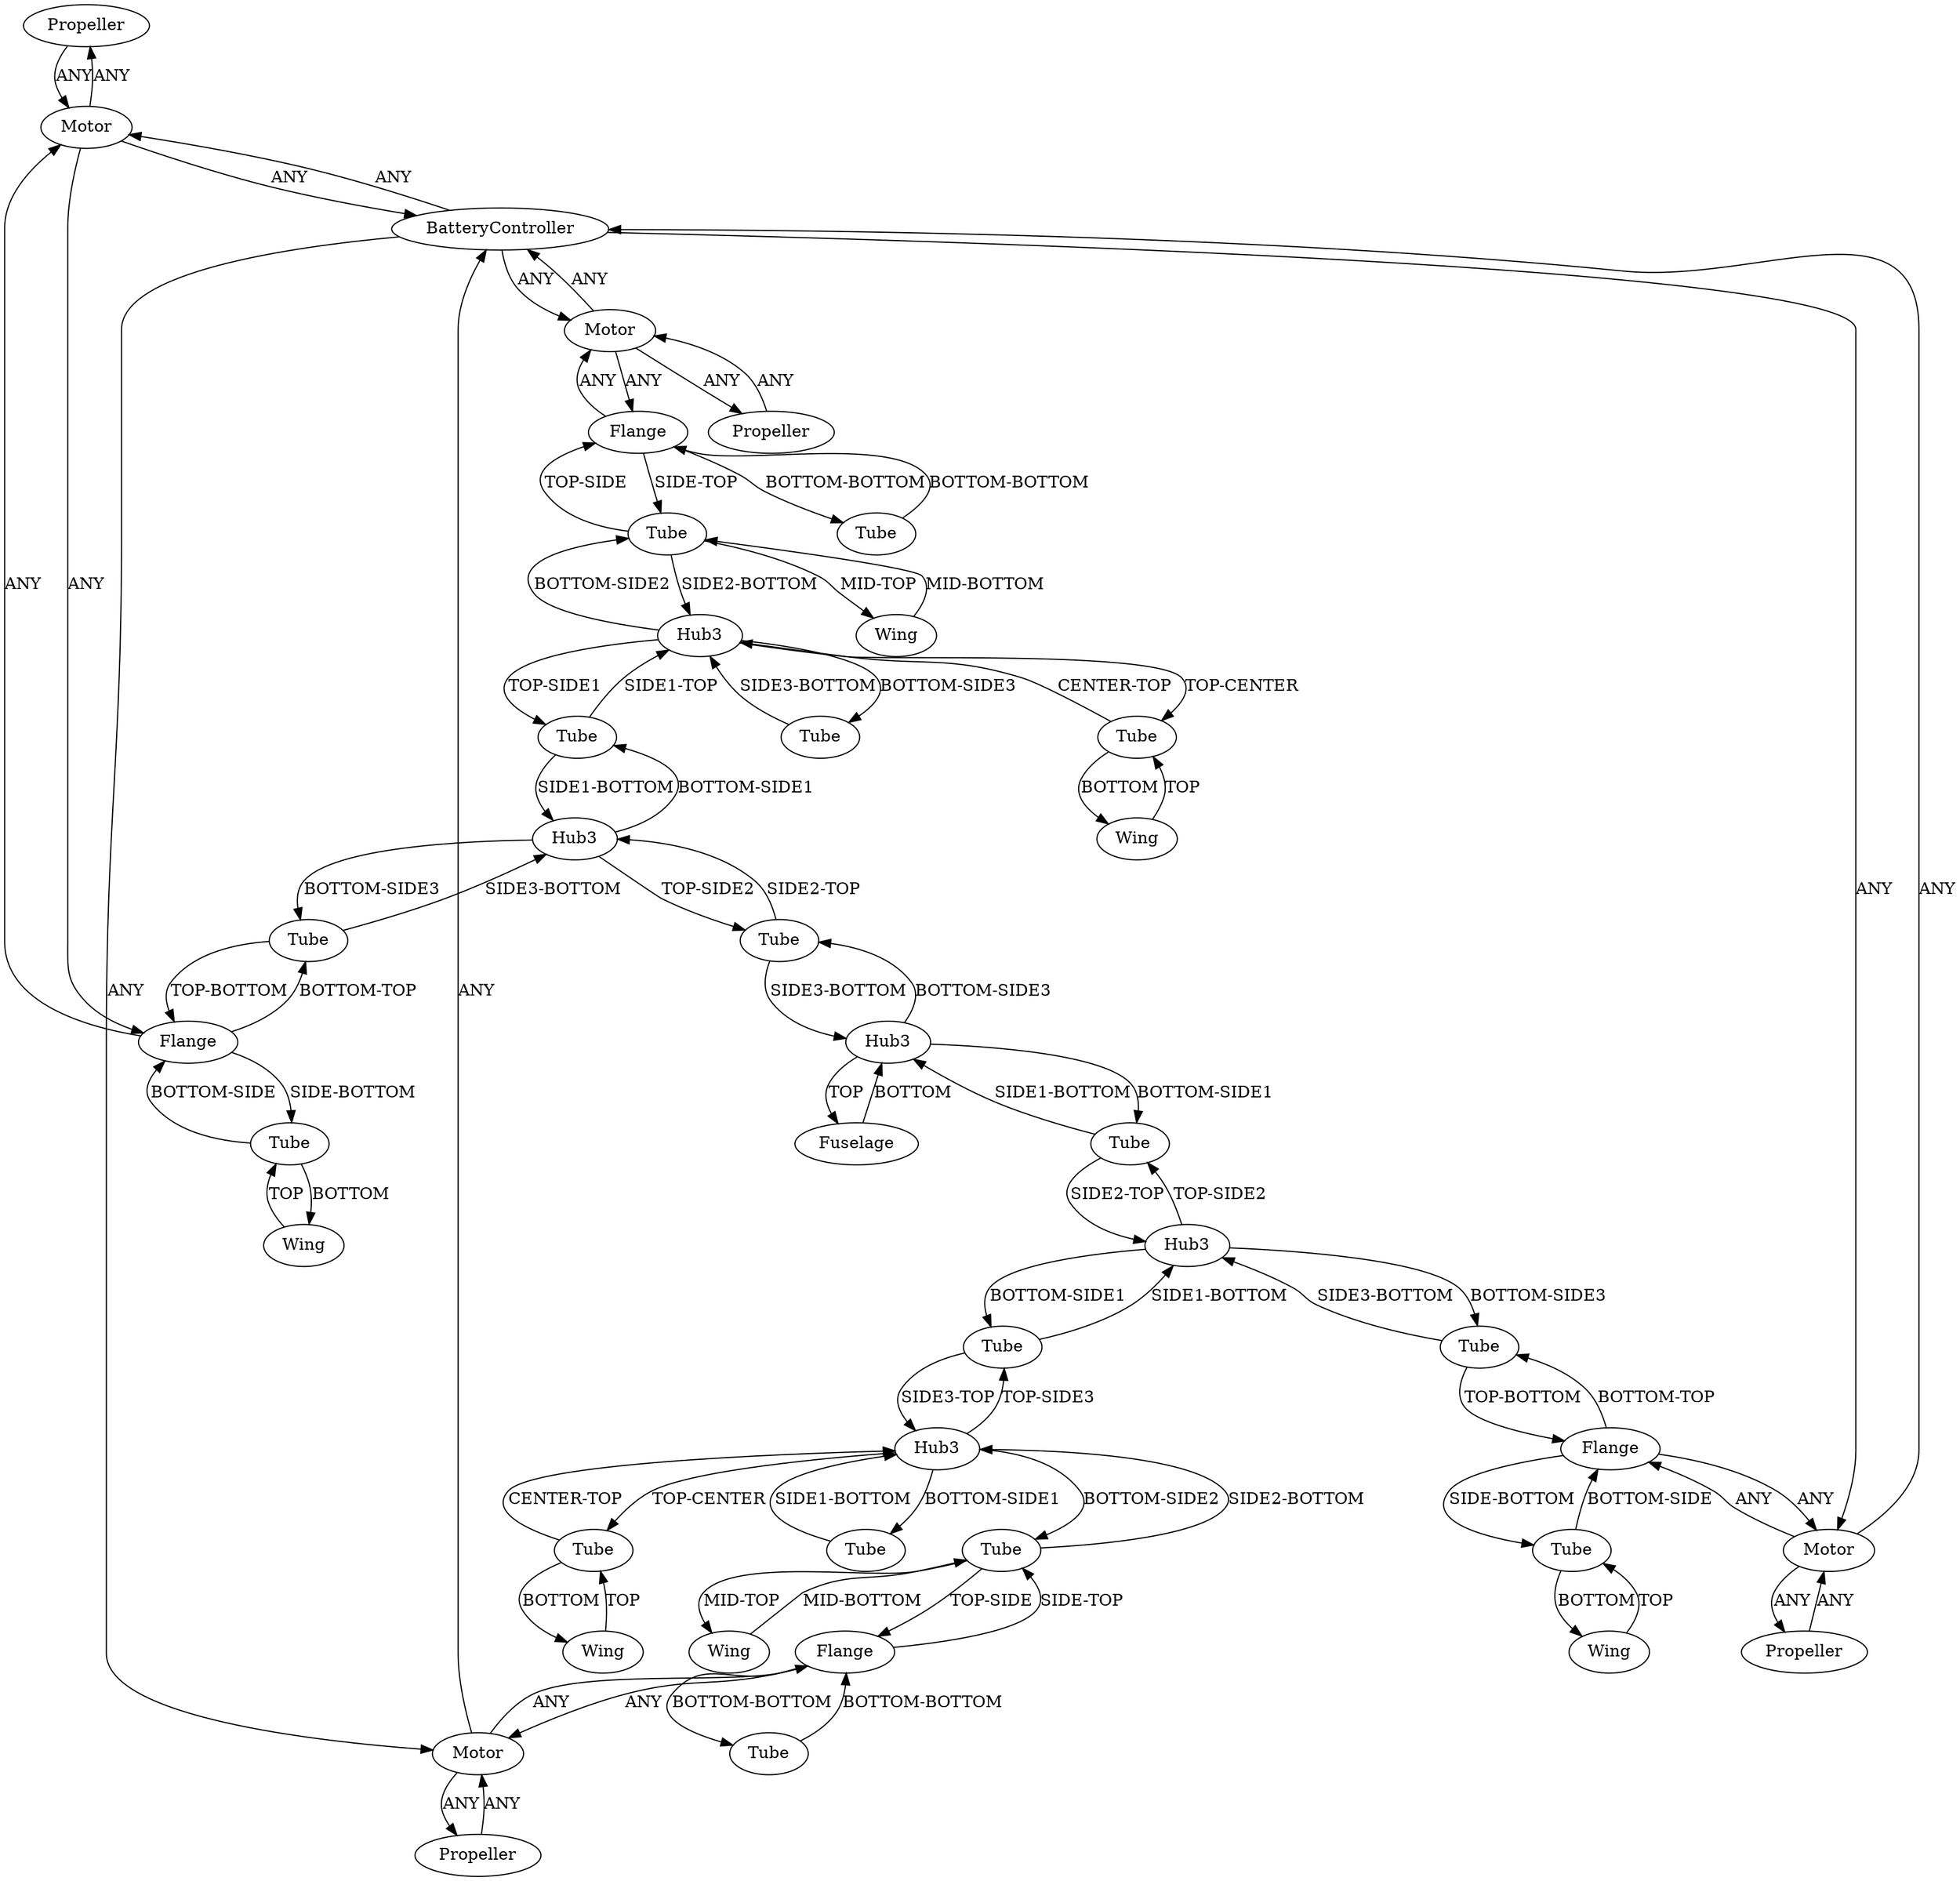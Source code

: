/* Created by igraph 0.10.2 */
digraph {
  0 [
    instance=Propeller_instance_1
    label=Propeller
  ];
  1 [
    instance=Tube_instance_1
    label=Tube
  ];
  2 [
    instance=Wing_instance_1
    label=Wing
  ];
  3 [
    instance=Tube_instance_2
    label=Tube
  ];
  4 [
    instance=Tube_instance_3
    label=Tube
  ];
  5 [
    instance=Wing_instance_2
    label=Wing
  ];
  6 [
    instance=Tube_instance_4
    label=Tube
  ];
  7 [
    instance=Flange_instance_1
    label=Flange
  ];
  8 [
    instance=Flange_instance_2
    label=Flange
  ];
  9 [
    instance=Tube_instance_5
    label=Tube
  ];
  10 [
    instance=Propeller_instance_2
    label=Propeller
  ];
  11 [
    instance=Tube_instance_6
    label=Tube
  ];
  12 [
    instance=Hub3_instance_1
    label=Hub3
  ];
  13 [
    instance=Wing_instance_3
    label=Wing
  ];
  14 [
    instance=Hub3_instance_2
    label=Hub3
  ];
  15 [
    instance=Wing_instance_4
    label=Wing
  ];
  16 [
    instance=Flange_instance_3
    label=Flange
  ];
  17 [
    instance=BatteryController_instance_1
    label=BatteryController
  ];
  18 [
    instance=Tube_instance_7
    label=Tube
  ];
  19 [
    instance=Motor_instance_1
    label=Motor
  ];
  20 [
    instance=Propeller_instance_3
    label=Propeller
  ];
  21 [
    instance=Tube_instance_8
    label=Tube
  ];
  22 [
    instance=Propeller_instance_4
    label=Propeller
  ];
  23 [
    instance=Tube_instance_9
    label=Tube
  ];
  24 [
    instance=Tube_instance_10
    label=Tube
  ];
  25 [
    instance=Fuselage_instance_1
    label=Fuselage
  ];
  26 [
    instance=Hub3_instance_3
    label=Hub3
  ];
  27 [
    instance=Tube_instance_11
    label=Tube
  ];
  28 [
    instance=Tube_instance_12
    label=Tube
  ];
  29 [
    instance=Tube_instance_13
    label=Tube
  ];
  30 [
    instance=Motor_instance_2
    label=Motor
  ];
  31 [
    instance=Motor_instance_3
    label=Motor
  ];
  32 [
    instance=Tube_instance_14
    label=Tube
  ];
  33 [
    instance=Wing_instance_5
    label=Wing
  ];
  34 [
    instance=Hub3_instance_4
    label=Hub3
  ];
  35 [
    instance=Hub3_instance_5
    label=Hub3
  ];
  36 [
    instance=Flange_instance_4
    label=Flange
  ];
  37 [
    instance=Tube_instance_15
    label=Tube
  ];
  38 [
    instance=Tube_instance_16
    label=Tube
  ];
  39 [
    instance=Motor_instance_4
    label=Motor
  ];
  40 [
    instance=Wing_instance_6
    label=Wing
  ];

  0 -> 19 [
    label=ANY
  ];
  1 -> 14 [
    label="SIDE3-BOTTOM"
  ];
  1 -> 7 [
    label="TOP-BOTTOM"
  ];
  2 -> 38 [
    label=TOP
  ];
  3 -> 15 [
    label=BOTTOM
  ];
  3 -> 8 [
    label="BOTTOM-SIDE"
  ];
  4 -> 12 [
    label="SIDE3-TOP"
  ];
  4 -> 34 [
    label="SIDE1-BOTTOM"
  ];
  5 -> 9 [
    label="MID-BOTTOM"
  ];
  6 -> 14 [
    label="SIDE1-BOTTOM"
  ];
  6 -> 35 [
    label="SIDE1-TOP"
  ];
  7 -> 24 [
    label="SIDE-BOTTOM"
  ];
  7 -> 1 [
    label="BOTTOM-TOP"
  ];
  7 -> 19 [
    label=ANY
  ];
  8 -> 3 [
    label="SIDE-BOTTOM"
  ];
  8 -> 30 [
    label=ANY
  ];
  8 -> 37 [
    label="BOTTOM-TOP"
  ];
  9 -> 35 [
    label="SIDE2-BOTTOM"
  ];
  9 -> 16 [
    label="TOP-SIDE"
  ];
  9 -> 5 [
    label="MID-TOP"
  ];
  10 -> 30 [
    label=ANY
  ];
  11 -> 36 [
    label="BOTTOM-BOTTOM"
  ];
  12 -> 23 [
    label="TOP-CENTER"
  ];
  12 -> 32 [
    label="BOTTOM-SIDE1"
  ];
  12 -> 4 [
    label="TOP-SIDE3"
  ];
  12 -> 21 [
    label="BOTTOM-SIDE2"
  ];
  13 -> 23 [
    label=TOP
  ];
  14 -> 6 [
    label="BOTTOM-SIDE1"
  ];
  14 -> 27 [
    label="TOP-SIDE2"
  ];
  14 -> 1 [
    label="BOTTOM-SIDE3"
  ];
  15 -> 3 [
    label=TOP
  ];
  16 -> 9 [
    label="SIDE-TOP"
  ];
  16 -> 29 [
    label="BOTTOM-BOTTOM"
  ];
  16 -> 39 [
    label=ANY
  ];
  17 -> 19 [
    label=ANY
  ];
  17 -> 31 [
    label=ANY
  ];
  17 -> 30 [
    label=ANY
  ];
  17 -> 39 [
    label=ANY
  ];
  18 -> 26 [
    label="SIDE1-BOTTOM"
  ];
  18 -> 34 [
    label="SIDE2-TOP"
  ];
  19 -> 7 [
    label=ANY
  ];
  19 -> 0 [
    label=ANY
  ];
  19 -> 17 [
    label=ANY
  ];
  20 -> 39 [
    label=ANY
  ];
  21 -> 33 [
    label="MID-TOP"
  ];
  21 -> 12 [
    label="SIDE2-BOTTOM"
  ];
  21 -> 36 [
    label="TOP-SIDE"
  ];
  22 -> 31 [
    label=ANY
  ];
  23 -> 13 [
    label=BOTTOM
  ];
  23 -> 12 [
    label="CENTER-TOP"
  ];
  24 -> 7 [
    label="BOTTOM-SIDE"
  ];
  24 -> 40 [
    label=BOTTOM
  ];
  25 -> 26 [
    label=BOTTOM
  ];
  26 -> 18 [
    label="BOTTOM-SIDE1"
  ];
  26 -> 27 [
    label="BOTTOM-SIDE3"
  ];
  26 -> 25 [
    label=TOP
  ];
  27 -> 14 [
    label="SIDE2-TOP"
  ];
  27 -> 26 [
    label="SIDE3-BOTTOM"
  ];
  28 -> 35 [
    label="SIDE3-BOTTOM"
  ];
  29 -> 16 [
    label="BOTTOM-BOTTOM"
  ];
  30 -> 8 [
    label=ANY
  ];
  30 -> 10 [
    label=ANY
  ];
  30 -> 17 [
    label=ANY
  ];
  31 -> 22 [
    label=ANY
  ];
  31 -> 17 [
    label=ANY
  ];
  31 -> 36 [
    label=ANY
  ];
  32 -> 12 [
    label="SIDE1-BOTTOM"
  ];
  33 -> 21 [
    label="MID-BOTTOM"
  ];
  34 -> 37 [
    label="BOTTOM-SIDE3"
  ];
  34 -> 18 [
    label="TOP-SIDE2"
  ];
  34 -> 4 [
    label="BOTTOM-SIDE1"
  ];
  35 -> 6 [
    label="TOP-SIDE1"
  ];
  35 -> 38 [
    label="TOP-CENTER"
  ];
  35 -> 28 [
    label="BOTTOM-SIDE3"
  ];
  35 -> 9 [
    label="BOTTOM-SIDE2"
  ];
  36 -> 31 [
    label=ANY
  ];
  36 -> 21 [
    label="SIDE-TOP"
  ];
  36 -> 11 [
    label="BOTTOM-BOTTOM"
  ];
  37 -> 8 [
    label="TOP-BOTTOM"
  ];
  37 -> 34 [
    label="SIDE3-BOTTOM"
  ];
  38 -> 2 [
    label=BOTTOM
  ];
  38 -> 35 [
    label="CENTER-TOP"
  ];
  39 -> 20 [
    label=ANY
  ];
  39 -> 16 [
    label=ANY
  ];
  39 -> 17 [
    label=ANY
  ];
  40 -> 24 [
    label=TOP
  ];
}
